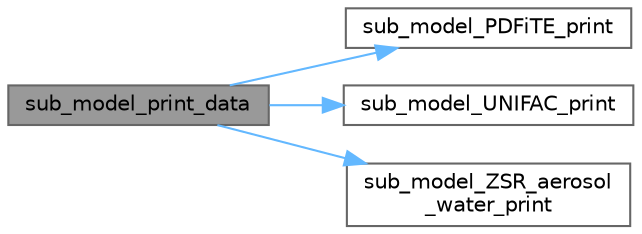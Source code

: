 digraph "sub_model_print_data"
{
 // LATEX_PDF_SIZE
  bgcolor="transparent";
  edge [fontname=Helvetica,fontsize=10,labelfontname=Helvetica,labelfontsize=10];
  node [fontname=Helvetica,fontsize=10,shape=box,height=0.2,width=0.4];
  rankdir="LR";
  Node1 [label="sub_model_print_data",height=0.2,width=0.4,color="gray40", fillcolor="grey60", style="filled", fontcolor="black",tooltip="Print the sub model data."];
  Node1 -> Node2 [color="steelblue1",style="solid"];
  Node2 [label="sub_model_PDFiTE_print",height=0.2,width=0.4,color="grey40", fillcolor="white", style="filled",URL="$sub__model___p_d_fi_t_e_8c.html#a57f2820ce385881014fed09a82ae5364",tooltip="Print the PDFiTE Activity sub model parameters."];
  Node1 -> Node3 [color="steelblue1",style="solid"];
  Node3 [label="sub_model_UNIFAC_print",height=0.2,width=0.4,color="grey40", fillcolor="white", style="filled",URL="$sub__model___u_n_i_f_a_c_8c.html#ac47310b67585f52b71ff6aac1c603ba5",tooltip="Print the sub model data."];
  Node1 -> Node4 [color="steelblue1",style="solid"];
  Node4 [label="sub_model_ZSR_aerosol\l_water_print",height=0.2,width=0.4,color="grey40", fillcolor="white", style="filled",URL="$sub__model___z_s_r__aerosol__water_8c.html#a74a95ee9cc01c0905493fcb19e00c8b0",tooltip="Print the ZSR Aerosol Water sub model parameters."];
}
